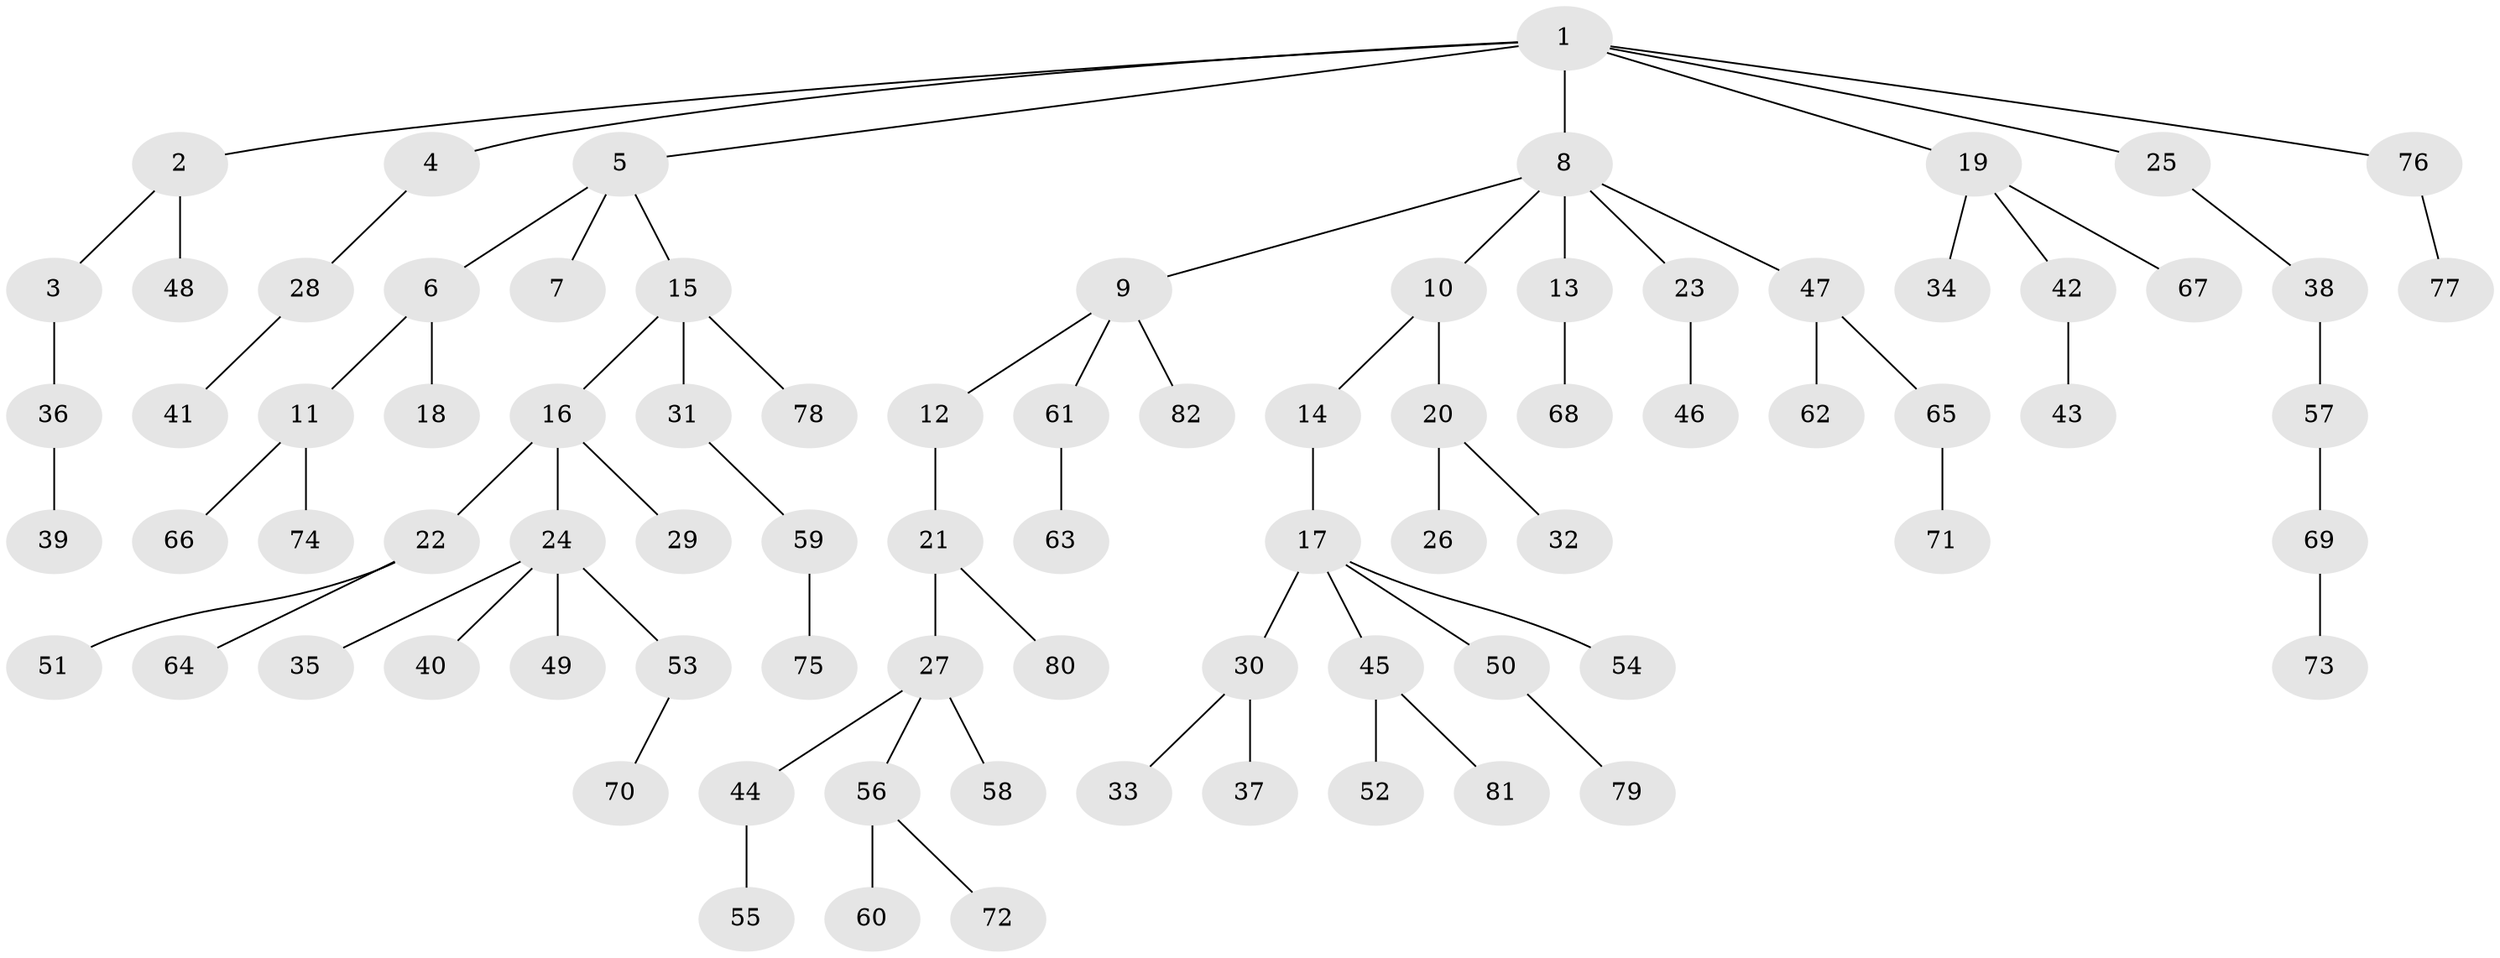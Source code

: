 // coarse degree distribution, {1: 0.7073170731707317, 2: 0.1951219512195122, 6: 0.024390243902439025, 4: 0.024390243902439025, 15: 0.024390243902439025, 10: 0.024390243902439025}
// Generated by graph-tools (version 1.1) at 2025/56/03/04/25 21:56:41]
// undirected, 82 vertices, 81 edges
graph export_dot {
graph [start="1"]
  node [color=gray90,style=filled];
  1;
  2;
  3;
  4;
  5;
  6;
  7;
  8;
  9;
  10;
  11;
  12;
  13;
  14;
  15;
  16;
  17;
  18;
  19;
  20;
  21;
  22;
  23;
  24;
  25;
  26;
  27;
  28;
  29;
  30;
  31;
  32;
  33;
  34;
  35;
  36;
  37;
  38;
  39;
  40;
  41;
  42;
  43;
  44;
  45;
  46;
  47;
  48;
  49;
  50;
  51;
  52;
  53;
  54;
  55;
  56;
  57;
  58;
  59;
  60;
  61;
  62;
  63;
  64;
  65;
  66;
  67;
  68;
  69;
  70;
  71;
  72;
  73;
  74;
  75;
  76;
  77;
  78;
  79;
  80;
  81;
  82;
  1 -- 2;
  1 -- 4;
  1 -- 5;
  1 -- 8;
  1 -- 19;
  1 -- 25;
  1 -- 76;
  2 -- 3;
  2 -- 48;
  3 -- 36;
  4 -- 28;
  5 -- 6;
  5 -- 7;
  5 -- 15;
  6 -- 11;
  6 -- 18;
  8 -- 9;
  8 -- 10;
  8 -- 13;
  8 -- 23;
  8 -- 47;
  9 -- 12;
  9 -- 61;
  9 -- 82;
  10 -- 14;
  10 -- 20;
  11 -- 66;
  11 -- 74;
  12 -- 21;
  13 -- 68;
  14 -- 17;
  15 -- 16;
  15 -- 31;
  15 -- 78;
  16 -- 22;
  16 -- 24;
  16 -- 29;
  17 -- 30;
  17 -- 45;
  17 -- 50;
  17 -- 54;
  19 -- 34;
  19 -- 42;
  19 -- 67;
  20 -- 26;
  20 -- 32;
  21 -- 27;
  21 -- 80;
  22 -- 51;
  22 -- 64;
  23 -- 46;
  24 -- 35;
  24 -- 40;
  24 -- 49;
  24 -- 53;
  25 -- 38;
  27 -- 44;
  27 -- 56;
  27 -- 58;
  28 -- 41;
  30 -- 33;
  30 -- 37;
  31 -- 59;
  36 -- 39;
  38 -- 57;
  42 -- 43;
  44 -- 55;
  45 -- 52;
  45 -- 81;
  47 -- 62;
  47 -- 65;
  50 -- 79;
  53 -- 70;
  56 -- 60;
  56 -- 72;
  57 -- 69;
  59 -- 75;
  61 -- 63;
  65 -- 71;
  69 -- 73;
  76 -- 77;
}
